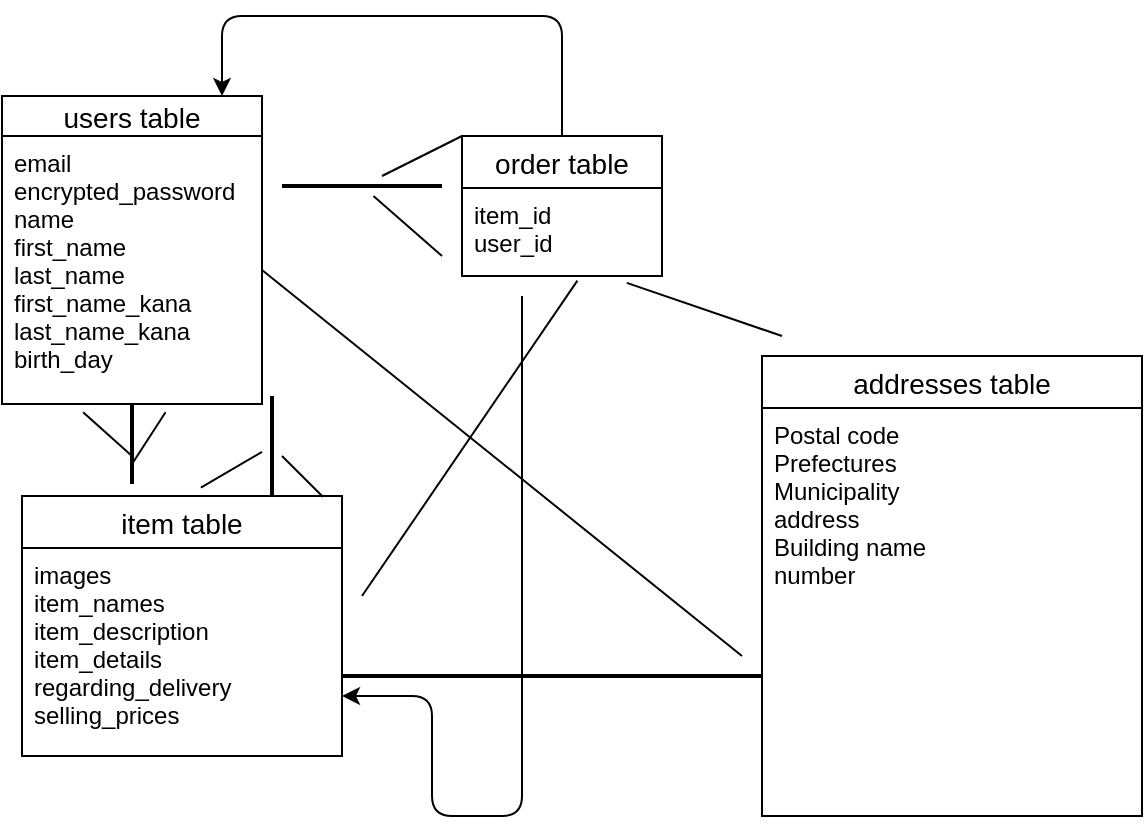 <mxfile version="13.10.0" type="embed">
    <diagram id="YkBnyKRl2p-TyfzLz-09" name="ページ1">
        <mxGraphModel dx="608" dy="1962" grid="1" gridSize="10" guides="1" tooltips="1" connect="1" arrows="1" fold="1" page="1" pageScale="1" pageWidth="827" pageHeight="1169" math="0" shadow="0">
            <root>
                <mxCell id="0"/>
                <mxCell id="1" parent="0"/>
                <mxCell id="37" value="users table" style="swimlane;fontStyle=0;childLayout=stackLayout;horizontal=1;startSize=20;horizontalStack=0;resizeParent=1;resizeParentMax=0;resizeLast=0;collapsible=1;marginBottom=0;align=center;fontSize=14;" vertex="1" parent="1">
                    <mxGeometry x="10" y="10" width="130" height="154" as="geometry"/>
                </mxCell>
                <mxCell id="38" value="email    &#10;encrypted_password&#10; name &#10;first_name  &#10;last_name &#10;first_name_kana&#10;last_name_kana &#10;birth_day " style="text;strokeColor=none;fillColor=none;spacingLeft=4;spacingRight=4;overflow=hidden;rotatable=0;points=[[0,0.5],[1,0.5]];portConstraint=eastwest;fontSize=12;" vertex="1" parent="37">
                    <mxGeometry y="20" width="130" height="134" as="geometry"/>
                </mxCell>
                <mxCell id="45" value="item table" style="swimlane;fontStyle=0;childLayout=stackLayout;horizontal=1;startSize=26;horizontalStack=0;resizeParent=1;resizeParentMax=0;resizeLast=0;collapsible=1;marginBottom=0;align=center;fontSize=14;" vertex="1" parent="1">
                    <mxGeometry x="20" y="210" width="160" height="130" as="geometry"/>
                </mxCell>
                <mxCell id="47" value="images&#10;item_names  &#10;item_description&#10;item_details &#10; regarding_delivery&#10;selling_prices&#10;" style="text;strokeColor=none;fillColor=none;spacingLeft=4;spacingRight=4;overflow=hidden;rotatable=0;points=[[0,0.5],[1,0.5]];portConstraint=eastwest;fontSize=12;" vertex="1" parent="45">
                    <mxGeometry y="26" width="160" height="104" as="geometry"/>
                </mxCell>
                <mxCell id="49" value="order table" style="swimlane;fontStyle=0;childLayout=stackLayout;horizontal=1;startSize=26;horizontalStack=0;resizeParent=1;resizeParentMax=0;resizeLast=0;collapsible=1;marginBottom=0;align=center;fontSize=14;" vertex="1" parent="1">
                    <mxGeometry x="240" y="30" width="100" height="70" as="geometry"/>
                </mxCell>
                <mxCell id="51" value="item_id&#10;user_id  " style="text;strokeColor=none;fillColor=none;spacingLeft=4;spacingRight=4;overflow=hidden;rotatable=0;points=[[0,0.5],[1,0.5]];portConstraint=eastwest;fontSize=12;" vertex="1" parent="49">
                    <mxGeometry y="26" width="100" height="44" as="geometry"/>
                </mxCell>
                <mxCell id="57" value="addresses table" style="swimlane;fontStyle=0;childLayout=stackLayout;horizontal=1;startSize=26;horizontalStack=0;resizeParent=1;resizeParentMax=0;resizeLast=0;collapsible=1;marginBottom=0;align=center;fontSize=14;" vertex="1" parent="1">
                    <mxGeometry x="390" y="140" width="190" height="230" as="geometry"/>
                </mxCell>
                <mxCell id="58" value="Postal code&#10;Prefectures  &#10;Municipality &#10;address&#10;Building name&#10;number  &#10;" style="text;strokeColor=none;fillColor=none;spacingLeft=4;spacingRight=4;overflow=hidden;rotatable=0;points=[[0,0.5],[1,0.5]];portConstraint=eastwest;fontSize=12;" vertex="1" parent="57">
                    <mxGeometry y="26" width="190" height="204" as="geometry"/>
                </mxCell>
                <mxCell id="69" value="" style="line;strokeWidth=2;direction=south;html=1;" vertex="1" parent="1">
                    <mxGeometry x="140" y="160" width="10" height="50" as="geometry"/>
                </mxCell>
                <mxCell id="72" value="" style="endArrow=none;html=1;entryX=0.6;entryY=0;entryDx=0;entryDy=0;entryPerimeter=0;exitX=0.941;exitY=0.004;exitDx=0;exitDy=0;exitPerimeter=0;" edge="1" parent="1" source="45" target="69">
                    <mxGeometry width="50" height="50" relative="1" as="geometry">
                        <mxPoint x="160" y="200" as="sourcePoint"/>
                        <mxPoint x="320" y="320" as="targetPoint"/>
                    </mxGeometry>
                </mxCell>
                <mxCell id="73" value="" style="endArrow=none;html=1;entryX=0.559;entryY=-0.032;entryDx=0;entryDy=0;entryPerimeter=0;" edge="1" parent="1" source="69" target="45">
                    <mxGeometry width="50" height="50" relative="1" as="geometry">
                        <mxPoint x="270" y="370" as="sourcePoint"/>
                        <mxPoint x="320" y="320" as="targetPoint"/>
                    </mxGeometry>
                </mxCell>
                <mxCell id="74" value="" style="line;strokeWidth=2;html=1;" vertex="1" parent="1">
                    <mxGeometry x="150" y="50" width="80" height="10" as="geometry"/>
                </mxCell>
                <mxCell id="75" value="" style="endArrow=none;html=1;entryX=0;entryY=0;entryDx=0;entryDy=0;" edge="1" parent="1" source="74" target="49">
                    <mxGeometry width="50" height="50" relative="1" as="geometry">
                        <mxPoint x="270" y="370" as="sourcePoint"/>
                        <mxPoint x="230" y="40" as="targetPoint"/>
                    </mxGeometry>
                </mxCell>
                <mxCell id="76" value="" style="endArrow=none;html=1;" edge="1" parent="1" source="74">
                    <mxGeometry width="50" height="50" relative="1" as="geometry">
                        <mxPoint x="270" y="370" as="sourcePoint"/>
                        <mxPoint x="230" y="90" as="targetPoint"/>
                    </mxGeometry>
                </mxCell>
                <mxCell id="77" value="" style="endArrow=none;html=1;exitX=1;exitY=0.5;exitDx=0;exitDy=0;" edge="1" parent="1" source="38">
                    <mxGeometry width="50" height="50" relative="1" as="geometry">
                        <mxPoint x="270" y="370" as="sourcePoint"/>
                        <mxPoint x="380" y="290" as="targetPoint"/>
                    </mxGeometry>
                </mxCell>
                <mxCell id="78" value="" style="endArrow=none;html=1;entryX=0.577;entryY=1.052;entryDx=0;entryDy=0;entryPerimeter=0;" edge="1" parent="1" target="51">
                    <mxGeometry width="50" height="50" relative="1" as="geometry">
                        <mxPoint x="190" y="260" as="sourcePoint"/>
                        <mxPoint x="320" y="320" as="targetPoint"/>
                    </mxGeometry>
                </mxCell>
                <mxCell id="79" value="" style="line;strokeWidth=2;direction=south;html=1;" vertex="1" parent="1">
                    <mxGeometry x="70" y="164" width="10" height="40" as="geometry"/>
                </mxCell>
                <mxCell id="81" value="" style="endArrow=none;html=1;entryX=0.75;entryY=0.5;entryDx=0;entryDy=0;entryPerimeter=0;exitX=0.629;exitY=1.031;exitDx=0;exitDy=0;exitPerimeter=0;" edge="1" parent="1" source="38" target="79">
                    <mxGeometry width="50" height="50" relative="1" as="geometry">
                        <mxPoint x="270" y="370" as="sourcePoint"/>
                        <mxPoint x="320" y="320" as="targetPoint"/>
                    </mxGeometry>
                </mxCell>
                <mxCell id="82" value="" style="endArrow=none;html=1;entryX=0.312;entryY=1.031;entryDx=0;entryDy=0;entryPerimeter=0;" edge="1" parent="1" target="38">
                    <mxGeometry width="50" height="50" relative="1" as="geometry">
                        <mxPoint x="75" y="190" as="sourcePoint"/>
                        <mxPoint x="320" y="320" as="targetPoint"/>
                    </mxGeometry>
                </mxCell>
                <mxCell id="86" value="" style="edgeStyle=segmentEdgeStyle;endArrow=classic;html=1;exitX=0.5;exitY=0;exitDx=0;exitDy=0;" edge="1" parent="1" source="49">
                    <mxGeometry width="50" height="50" relative="1" as="geometry">
                        <mxPoint x="210" y="-30" as="sourcePoint"/>
                        <mxPoint x="120" y="10" as="targetPoint"/>
                        <Array as="points">
                            <mxPoint x="290" y="-30"/>
                            <mxPoint x="120" y="-30"/>
                        </Array>
                    </mxGeometry>
                </mxCell>
                <mxCell id="87" value="" style="edgeStyle=segmentEdgeStyle;endArrow=classic;html=1;" edge="1" parent="1" target="47">
                    <mxGeometry width="50" height="50" relative="1" as="geometry">
                        <mxPoint x="270" y="110" as="sourcePoint"/>
                        <mxPoint x="200" y="340" as="targetPoint"/>
                        <Array as="points">
                            <mxPoint x="270" y="370"/>
                            <mxPoint x="225" y="370"/>
                            <mxPoint x="225" y="310"/>
                        </Array>
                    </mxGeometry>
                </mxCell>
                <mxCell id="88" value="" style="line;strokeWidth=2;html=1;" vertex="1" parent="1">
                    <mxGeometry x="180" y="250" width="210" height="100" as="geometry"/>
                </mxCell>
                <mxCell id="91" value="" style="endArrow=none;html=1;entryX=0.824;entryY=1.078;entryDx=0;entryDy=0;entryPerimeter=0;" edge="1" parent="1" target="51">
                    <mxGeometry width="50" height="50" relative="1" as="geometry">
                        <mxPoint x="400" y="130" as="sourcePoint"/>
                        <mxPoint x="320" y="320" as="targetPoint"/>
                    </mxGeometry>
                </mxCell>
            </root>
        </mxGraphModel>
    </diagram>
</mxfile>